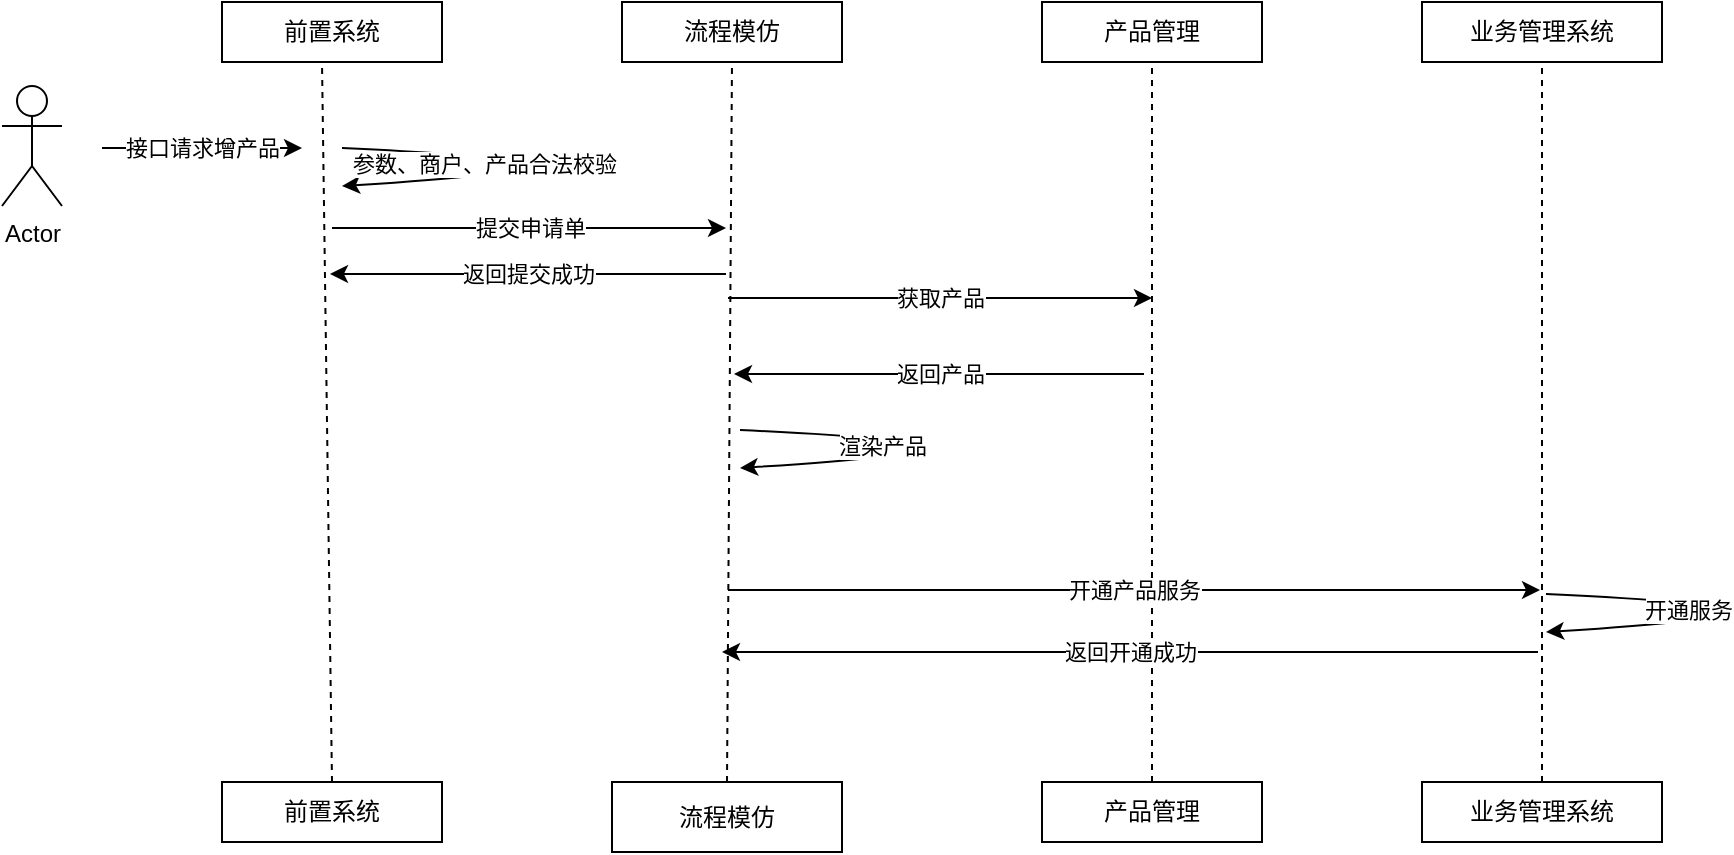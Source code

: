 <mxfile version="13.7.5" type="github" pages="2">
  <diagram id="dcZRmskp8YOQ7ZgXU7Ep" name="时序图">
    <mxGraphModel dx="1634" dy="516" grid="0" gridSize="10" guides="1" tooltips="1" connect="1" arrows="1" fold="1" page="1" pageScale="1" pageWidth="827" pageHeight="1169" math="0" shadow="0">
      <root>
        <mxCell id="0" />
        <mxCell id="1" parent="0" />
        <mxCell id="wiAkDp6cGyL-RK2swN6n-4" value="流程模仿" style="rounded=0;whiteSpace=wrap;html=1;" parent="1" vertex="1">
          <mxGeometry x="260" y="220" width="110" height="30" as="geometry" />
        </mxCell>
        <mxCell id="wiAkDp6cGyL-RK2swN6n-5" value="流程模仿" style="whiteSpace=wrap;html=1;rounded=0;" parent="1" vertex="1">
          <mxGeometry x="255" y="610" width="115" height="35" as="geometry" />
        </mxCell>
        <mxCell id="wiAkDp6cGyL-RK2swN6n-8" value="前置系统" style="rounded=0;whiteSpace=wrap;html=1;" parent="1" vertex="1">
          <mxGeometry x="60" y="220" width="110" height="30" as="geometry" />
        </mxCell>
        <mxCell id="wiAkDp6cGyL-RK2swN6n-9" value="前置系统" style="rounded=0;whiteSpace=wrap;html=1;" parent="1" vertex="1">
          <mxGeometry x="60" y="610" width="110" height="30" as="geometry" />
        </mxCell>
        <mxCell id="wiAkDp6cGyL-RK2swN6n-10" value="" style="endArrow=none;dashed=1;html=1;exitX=0.5;exitY=0;exitDx=0;exitDy=0;" parent="1" source="wiAkDp6cGyL-RK2swN6n-9" edge="1">
          <mxGeometry width="50" height="50" relative="1" as="geometry">
            <mxPoint x="60" y="300" as="sourcePoint" />
            <mxPoint x="110" y="250" as="targetPoint" />
          </mxGeometry>
        </mxCell>
        <mxCell id="wiAkDp6cGyL-RK2swN6n-11" value="" style="endArrow=none;dashed=1;html=1;entryX=0.5;entryY=1;entryDx=0;entryDy=0;exitX=0.5;exitY=0;exitDx=0;exitDy=0;" parent="1" source="wiAkDp6cGyL-RK2swN6n-5" target="wiAkDp6cGyL-RK2swN6n-4" edge="1">
          <mxGeometry width="50" height="50" relative="1" as="geometry">
            <mxPoint x="280" y="430" as="sourcePoint" />
            <mxPoint x="330" y="380" as="targetPoint" />
          </mxGeometry>
        </mxCell>
        <mxCell id="wiAkDp6cGyL-RK2swN6n-12" value="业务管理系统" style="rounded=0;whiteSpace=wrap;html=1;" parent="1" vertex="1">
          <mxGeometry x="660" y="220" width="120" height="30" as="geometry" />
        </mxCell>
        <mxCell id="wiAkDp6cGyL-RK2swN6n-13" value="业务管理系统" style="rounded=0;whiteSpace=wrap;html=1;" parent="1" vertex="1">
          <mxGeometry x="660" y="610" width="120" height="30" as="geometry" />
        </mxCell>
        <mxCell id="wiAkDp6cGyL-RK2swN6n-14" value="" style="endArrow=none;dashed=1;html=1;entryX=0.5;entryY=1;entryDx=0;entryDy=0;exitX=0.5;exitY=0;exitDx=0;exitDy=0;" parent="1" source="wiAkDp6cGyL-RK2swN6n-13" target="wiAkDp6cGyL-RK2swN6n-12" edge="1">
          <mxGeometry width="50" height="50" relative="1" as="geometry">
            <mxPoint x="510" y="430" as="sourcePoint" />
            <mxPoint x="560" y="380" as="targetPoint" />
          </mxGeometry>
        </mxCell>
        <mxCell id="wiAkDp6cGyL-RK2swN6n-15" value="产品管理" style="rounded=0;whiteSpace=wrap;html=1;" parent="1" vertex="1">
          <mxGeometry x="470" y="220" width="110" height="30" as="geometry" />
        </mxCell>
        <mxCell id="wiAkDp6cGyL-RK2swN6n-16" value="产品管理" style="rounded=0;whiteSpace=wrap;html=1;" parent="1" vertex="1">
          <mxGeometry x="470" y="610" width="110" height="30" as="geometry" />
        </mxCell>
        <mxCell id="wiAkDp6cGyL-RK2swN6n-17" value="" style="endArrow=none;dashed=1;html=1;entryX=0.5;entryY=1;entryDx=0;entryDy=0;" parent="1" source="wiAkDp6cGyL-RK2swN6n-16" target="wiAkDp6cGyL-RK2swN6n-15" edge="1">
          <mxGeometry width="50" height="50" relative="1" as="geometry">
            <mxPoint x="490" y="410" as="sourcePoint" />
            <mxPoint x="540" y="360" as="targetPoint" />
          </mxGeometry>
        </mxCell>
        <mxCell id="wiAkDp6cGyL-RK2swN6n-18" value="Actor" style="shape=umlActor;verticalLabelPosition=bottom;verticalAlign=top;html=1;outlineConnect=0;" parent="1" vertex="1">
          <mxGeometry x="-50" y="262" width="30" height="60" as="geometry" />
        </mxCell>
        <mxCell id="wiAkDp6cGyL-RK2swN6n-20" value="" style="endArrow=classic;html=1;" parent="1" edge="1">
          <mxGeometry relative="1" as="geometry">
            <mxPoint y="293" as="sourcePoint" />
            <mxPoint x="100" y="293" as="targetPoint" />
          </mxGeometry>
        </mxCell>
        <mxCell id="wiAkDp6cGyL-RK2swN6n-21" value="接口请求增产品" style="edgeLabel;resizable=0;html=1;align=center;verticalAlign=middle;" parent="wiAkDp6cGyL-RK2swN6n-20" connectable="0" vertex="1">
          <mxGeometry relative="1" as="geometry" />
        </mxCell>
        <mxCell id="wiAkDp6cGyL-RK2swN6n-22" value="" style="curved=1;endArrow=classic;html=1;" parent="1" edge="1">
          <mxGeometry width="50" height="50" relative="1" as="geometry">
            <mxPoint x="120" y="293" as="sourcePoint" />
            <mxPoint x="120" y="312" as="targetPoint" />
            <Array as="points">
              <mxPoint x="295" y="301" />
            </Array>
          </mxGeometry>
        </mxCell>
        <mxCell id="wiAkDp6cGyL-RK2swN6n-23" value="参数、商户、产品合法校验" style="edgeLabel;html=1;align=center;verticalAlign=middle;resizable=0;points=[];" parent="wiAkDp6cGyL-RK2swN6n-22" vertex="1" connectable="0">
          <mxGeometry x="-0.596" y="-5" relative="1" as="geometry">
            <mxPoint as="offset" />
          </mxGeometry>
        </mxCell>
        <mxCell id="wiAkDp6cGyL-RK2swN6n-26" value="" style="endArrow=classic;html=1;" parent="1" edge="1">
          <mxGeometry relative="1" as="geometry">
            <mxPoint x="115" y="333" as="sourcePoint" />
            <mxPoint x="312" y="333" as="targetPoint" />
          </mxGeometry>
        </mxCell>
        <mxCell id="wiAkDp6cGyL-RK2swN6n-27" value="提交申请单" style="edgeLabel;resizable=0;html=1;align=center;verticalAlign=middle;" parent="wiAkDp6cGyL-RK2swN6n-26" connectable="0" vertex="1">
          <mxGeometry relative="1" as="geometry" />
        </mxCell>
        <mxCell id="wiAkDp6cGyL-RK2swN6n-28" value="" style="endArrow=classic;html=1;" parent="1" edge="1">
          <mxGeometry relative="1" as="geometry">
            <mxPoint x="313" y="368" as="sourcePoint" />
            <mxPoint x="525" y="368" as="targetPoint" />
          </mxGeometry>
        </mxCell>
        <mxCell id="wiAkDp6cGyL-RK2swN6n-29" value="获取产品" style="edgeLabel;resizable=0;html=1;align=center;verticalAlign=middle;" parent="wiAkDp6cGyL-RK2swN6n-28" connectable="0" vertex="1">
          <mxGeometry relative="1" as="geometry" />
        </mxCell>
        <mxCell id="wiAkDp6cGyL-RK2swN6n-30" value="" style="endArrow=classic;html=1;" parent="1" edge="1">
          <mxGeometry relative="1" as="geometry">
            <mxPoint x="521" y="406" as="sourcePoint" />
            <mxPoint x="316" y="406" as="targetPoint" />
          </mxGeometry>
        </mxCell>
        <mxCell id="wiAkDp6cGyL-RK2swN6n-31" value="返回产品" style="edgeLabel;resizable=0;html=1;align=center;verticalAlign=middle;" parent="wiAkDp6cGyL-RK2swN6n-30" connectable="0" vertex="1">
          <mxGeometry relative="1" as="geometry" />
        </mxCell>
        <mxCell id="wiAkDp6cGyL-RK2swN6n-33" value="" style="curved=1;endArrow=classic;html=1;" parent="1" edge="1">
          <mxGeometry width="50" height="50" relative="1" as="geometry">
            <mxPoint x="319" y="434" as="sourcePoint" />
            <mxPoint x="319" y="453" as="targetPoint" />
            <Array as="points">
              <mxPoint x="494" y="442" />
            </Array>
          </mxGeometry>
        </mxCell>
        <mxCell id="wiAkDp6cGyL-RK2swN6n-34" value="渲染产品" style="edgeLabel;html=1;align=center;verticalAlign=middle;resizable=0;points=[];" parent="wiAkDp6cGyL-RK2swN6n-33" vertex="1" connectable="0">
          <mxGeometry x="-0.596" y="-5" relative="1" as="geometry">
            <mxPoint as="offset" />
          </mxGeometry>
        </mxCell>
        <mxCell id="wiAkDp6cGyL-RK2swN6n-35" value="" style="endArrow=classic;html=1;" parent="1" edge="1">
          <mxGeometry relative="1" as="geometry">
            <mxPoint x="313" y="514" as="sourcePoint" />
            <mxPoint x="719" y="514" as="targetPoint" />
          </mxGeometry>
        </mxCell>
        <mxCell id="wiAkDp6cGyL-RK2swN6n-36" value="开通产品服务" style="edgeLabel;resizable=0;html=1;align=center;verticalAlign=middle;" parent="wiAkDp6cGyL-RK2swN6n-35" connectable="0" vertex="1">
          <mxGeometry relative="1" as="geometry" />
        </mxCell>
        <mxCell id="wiAkDp6cGyL-RK2swN6n-39" value="" style="curved=1;endArrow=classic;html=1;" parent="1" edge="1">
          <mxGeometry width="50" height="50" relative="1" as="geometry">
            <mxPoint x="722" y="516" as="sourcePoint" />
            <mxPoint x="722" y="535" as="targetPoint" />
            <Array as="points">
              <mxPoint x="897" y="524" />
            </Array>
          </mxGeometry>
        </mxCell>
        <mxCell id="wiAkDp6cGyL-RK2swN6n-40" value="开通服务" style="edgeLabel;html=1;align=center;verticalAlign=middle;resizable=0;points=[];" parent="wiAkDp6cGyL-RK2swN6n-39" vertex="1" connectable="0">
          <mxGeometry x="-0.596" y="-5" relative="1" as="geometry">
            <mxPoint as="offset" />
          </mxGeometry>
        </mxCell>
        <mxCell id="wiAkDp6cGyL-RK2swN6n-41" value="" style="endArrow=classic;html=1;" parent="1" edge="1">
          <mxGeometry relative="1" as="geometry">
            <mxPoint x="718" y="545" as="sourcePoint" />
            <mxPoint x="310" y="545" as="targetPoint" />
          </mxGeometry>
        </mxCell>
        <mxCell id="wiAkDp6cGyL-RK2swN6n-42" value="返回开通成功" style="edgeLabel;resizable=0;html=1;align=center;verticalAlign=middle;" parent="wiAkDp6cGyL-RK2swN6n-41" connectable="0" vertex="1">
          <mxGeometry relative="1" as="geometry" />
        </mxCell>
        <mxCell id="wiAkDp6cGyL-RK2swN6n-44" value="" style="endArrow=classic;html=1;" parent="1" edge="1">
          <mxGeometry relative="1" as="geometry">
            <mxPoint x="312" y="356" as="sourcePoint" />
            <mxPoint x="114" y="356" as="targetPoint" />
          </mxGeometry>
        </mxCell>
        <mxCell id="wiAkDp6cGyL-RK2swN6n-45" value="返回提交成功" style="edgeLabel;resizable=0;html=1;align=center;verticalAlign=middle;" parent="wiAkDp6cGyL-RK2swN6n-44" connectable="0" vertex="1">
          <mxGeometry relative="1" as="geometry" />
        </mxCell>
      </root>
    </mxGraphModel>
  </diagram>
  <diagram id="Jtzy0D6wsfil-4vrEozO" name="表设计">
    <mxGraphModel dx="807" dy="516" grid="1" gridSize="10" guides="1" tooltips="1" connect="1" arrows="1" fold="1" page="1" pageScale="1" pageWidth="827" pageHeight="1169" math="0" shadow="0">
      <root>
        <mxCell id="JHiMd2rfB6sixAHcXvbN-0" />
        <mxCell id="JHiMd2rfB6sixAHcXvbN-1" parent="JHiMd2rfB6sixAHcXvbN-0" />
        <mxCell id="NxZWU2OpMrFfuf_eTZ7z-207" value="" style="shape=table;html=1;whiteSpace=wrap;startSize=0;container=1;collapsible=0;childLayout=tableLayout;" vertex="1" parent="JHiMd2rfB6sixAHcXvbN-1">
          <mxGeometry x="220" y="130" width="466" height="560" as="geometry" />
        </mxCell>
        <mxCell id="NxZWU2OpMrFfuf_eTZ7z-208" value="" style="shape=partialRectangle;html=1;whiteSpace=wrap;collapsible=0;dropTarget=0;pointerEvents=0;fillColor=none;top=0;left=0;bottom=0;right=0;points=[[0,0.5],[1,0.5]];portConstraint=eastwest;" vertex="1" parent="NxZWU2OpMrFfuf_eTZ7z-207">
          <mxGeometry width="466" height="40" as="geometry" />
        </mxCell>
        <mxCell id="NxZWU2OpMrFfuf_eTZ7z-209" value="字段" style="shape=partialRectangle;html=1;whiteSpace=wrap;connectable=0;overflow=hidden;fillColor=none;top=0;left=0;bottom=0;right=0;" vertex="1" parent="NxZWU2OpMrFfuf_eTZ7z-208">
          <mxGeometry width="120" height="40" as="geometry" />
        </mxCell>
        <mxCell id="NxZWU2OpMrFfuf_eTZ7z-210" value="类型" style="shape=partialRectangle;html=1;whiteSpace=wrap;connectable=0;overflow=hidden;fillColor=none;top=0;left=0;bottom=0;right=0;" vertex="1" parent="NxZWU2OpMrFfuf_eTZ7z-208">
          <mxGeometry x="120" width="86" height="40" as="geometry" />
        </mxCell>
        <mxCell id="NxZWU2OpMrFfuf_eTZ7z-211" value="注释" style="shape=partialRectangle;html=1;whiteSpace=wrap;connectable=0;overflow=hidden;fillColor=none;top=0;left=0;bottom=0;right=0;" vertex="1" parent="NxZWU2OpMrFfuf_eTZ7z-208">
          <mxGeometry x="206" width="130" height="40" as="geometry" />
        </mxCell>
        <mxCell id="NxZWU2OpMrFfuf_eTZ7z-244" value="说明" style="shape=partialRectangle;html=1;whiteSpace=wrap;connectable=0;overflow=hidden;fillColor=none;top=0;left=0;bottom=0;right=0;" vertex="1" parent="NxZWU2OpMrFfuf_eTZ7z-208">
          <mxGeometry x="336" width="130" height="40" as="geometry" />
        </mxCell>
        <mxCell id="NxZWU2OpMrFfuf_eTZ7z-212" value="" style="shape=partialRectangle;html=1;whiteSpace=wrap;collapsible=0;dropTarget=0;pointerEvents=0;fillColor=none;top=0;left=0;bottom=0;right=0;points=[[0,0.5],[1,0.5]];portConstraint=eastwest;" vertex="1" parent="NxZWU2OpMrFfuf_eTZ7z-207">
          <mxGeometry y="40" width="466" height="40" as="geometry" />
        </mxCell>
        <mxCell id="NxZWU2OpMrFfuf_eTZ7z-213" value="bigint" style="shape=partialRectangle;html=1;whiteSpace=wrap;connectable=0;overflow=hidden;fillColor=none;top=0;left=0;bottom=0;right=0;" vertex="1" parent="NxZWU2OpMrFfuf_eTZ7z-212">
          <mxGeometry width="120" height="40" as="geometry" />
        </mxCell>
        <mxCell id="NxZWU2OpMrFfuf_eTZ7z-214" value="bigint" style="shape=partialRectangle;html=1;whiteSpace=wrap;connectable=0;overflow=hidden;fillColor=none;top=0;left=0;bottom=0;right=0;" vertex="1" parent="NxZWU2OpMrFfuf_eTZ7z-212">
          <mxGeometry x="120" width="86" height="40" as="geometry" />
        </mxCell>
        <mxCell id="NxZWU2OpMrFfuf_eTZ7z-215" value="主键" style="shape=partialRectangle;html=1;whiteSpace=wrap;connectable=0;overflow=hidden;fillColor=none;top=0;left=0;bottom=0;right=0;" vertex="1" parent="NxZWU2OpMrFfuf_eTZ7z-212">
          <mxGeometry x="206" width="130" height="40" as="geometry" />
        </mxCell>
        <mxCell id="NxZWU2OpMrFfuf_eTZ7z-245" value="主键" style="shape=partialRectangle;html=1;whiteSpace=wrap;connectable=0;overflow=hidden;fillColor=none;top=0;left=0;bottom=0;right=0;" vertex="1" parent="NxZWU2OpMrFfuf_eTZ7z-212">
          <mxGeometry x="336" width="130" height="40" as="geometry" />
        </mxCell>
        <mxCell id="NxZWU2OpMrFfuf_eTZ7z-265" style="shape=partialRectangle;html=1;whiteSpace=wrap;collapsible=0;dropTarget=0;pointerEvents=0;fillColor=none;top=0;left=0;bottom=0;right=0;points=[[0,0.5],[1,0.5]];portConstraint=eastwest;" vertex="1" parent="NxZWU2OpMrFfuf_eTZ7z-207">
          <mxGeometry y="80" width="466" height="40" as="geometry" />
        </mxCell>
        <mxCell id="NxZWU2OpMrFfuf_eTZ7z-266" value="version" style="shape=partialRectangle;html=1;whiteSpace=wrap;connectable=0;overflow=hidden;fillColor=none;top=0;left=0;bottom=0;right=0;" vertex="1" parent="NxZWU2OpMrFfuf_eTZ7z-265">
          <mxGeometry width="120" height="40" as="geometry" />
        </mxCell>
        <mxCell id="NxZWU2OpMrFfuf_eTZ7z-267" value="bigint" style="shape=partialRectangle;html=1;whiteSpace=wrap;connectable=0;overflow=hidden;fillColor=none;top=0;left=0;bottom=0;right=0;" vertex="1" parent="NxZWU2OpMrFfuf_eTZ7z-265">
          <mxGeometry x="120" width="86" height="40" as="geometry" />
        </mxCell>
        <mxCell id="NxZWU2OpMrFfuf_eTZ7z-268" value="版本号" style="shape=partialRectangle;html=1;whiteSpace=wrap;connectable=0;overflow=hidden;fillColor=none;top=0;left=0;bottom=0;right=0;" vertex="1" parent="NxZWU2OpMrFfuf_eTZ7z-265">
          <mxGeometry x="206" width="130" height="40" as="geometry" />
        </mxCell>
        <mxCell id="NxZWU2OpMrFfuf_eTZ7z-269" style="shape=partialRectangle;html=1;whiteSpace=wrap;connectable=0;overflow=hidden;fillColor=none;top=0;left=0;bottom=0;right=0;" vertex="1" parent="NxZWU2OpMrFfuf_eTZ7z-265">
          <mxGeometry x="336" width="130" height="40" as="geometry" />
        </mxCell>
        <mxCell id="NxZWU2OpMrFfuf_eTZ7z-270" style="shape=partialRectangle;html=1;whiteSpace=wrap;collapsible=0;dropTarget=0;pointerEvents=0;fillColor=none;top=0;left=0;bottom=0;right=0;points=[[0,0.5],[1,0.5]];portConstraint=eastwest;" vertex="1" parent="NxZWU2OpMrFfuf_eTZ7z-207">
          <mxGeometry y="120" width="466" height="40" as="geometry" />
        </mxCell>
        <mxCell id="NxZWU2OpMrFfuf_eTZ7z-271" value="create_time" style="shape=partialRectangle;html=1;whiteSpace=wrap;connectable=0;overflow=hidden;fillColor=none;top=0;left=0;bottom=0;right=0;" vertex="1" parent="NxZWU2OpMrFfuf_eTZ7z-270">
          <mxGeometry width="120" height="40" as="geometry" />
        </mxCell>
        <mxCell id="NxZWU2OpMrFfuf_eTZ7z-272" value="&lt;span&gt;datetime&lt;/span&gt;" style="shape=partialRectangle;html=1;whiteSpace=wrap;connectable=0;overflow=hidden;fillColor=none;top=0;left=0;bottom=0;right=0;" vertex="1" parent="NxZWU2OpMrFfuf_eTZ7z-270">
          <mxGeometry x="120" width="86" height="40" as="geometry" />
        </mxCell>
        <mxCell id="NxZWU2OpMrFfuf_eTZ7z-273" value="创建时间" style="shape=partialRectangle;html=1;whiteSpace=wrap;connectable=0;overflow=hidden;fillColor=none;top=0;left=0;bottom=0;right=0;" vertex="1" parent="NxZWU2OpMrFfuf_eTZ7z-270">
          <mxGeometry x="206" width="130" height="40" as="geometry" />
        </mxCell>
        <mxCell id="NxZWU2OpMrFfuf_eTZ7z-274" style="shape=partialRectangle;html=1;whiteSpace=wrap;connectable=0;overflow=hidden;fillColor=none;top=0;left=0;bottom=0;right=0;" vertex="1" parent="NxZWU2OpMrFfuf_eTZ7z-270">
          <mxGeometry x="336" width="130" height="40" as="geometry" />
        </mxCell>
        <mxCell id="NxZWU2OpMrFfuf_eTZ7z-275" style="shape=partialRectangle;html=1;whiteSpace=wrap;collapsible=0;dropTarget=0;pointerEvents=0;fillColor=none;top=0;left=0;bottom=0;right=0;points=[[0,0.5],[1,0.5]];portConstraint=eastwest;" vertex="1" parent="NxZWU2OpMrFfuf_eTZ7z-207">
          <mxGeometry y="160" width="466" height="40" as="geometry" />
        </mxCell>
        <mxCell id="NxZWU2OpMrFfuf_eTZ7z-276" value="last_modify_time" style="shape=partialRectangle;html=1;whiteSpace=wrap;connectable=0;overflow=hidden;fillColor=none;top=0;left=0;bottom=0;right=0;" vertex="1" parent="NxZWU2OpMrFfuf_eTZ7z-275">
          <mxGeometry width="120" height="40" as="geometry" />
        </mxCell>
        <mxCell id="NxZWU2OpMrFfuf_eTZ7z-277" value="&lt;span&gt;datetime&lt;/span&gt;" style="shape=partialRectangle;html=1;whiteSpace=wrap;connectable=0;overflow=hidden;fillColor=none;top=0;left=0;bottom=0;right=0;" vertex="1" parent="NxZWU2OpMrFfuf_eTZ7z-275">
          <mxGeometry x="120" width="86" height="40" as="geometry" />
        </mxCell>
        <mxCell id="NxZWU2OpMrFfuf_eTZ7z-278" value="最后更新时间" style="shape=partialRectangle;html=1;whiteSpace=wrap;connectable=0;overflow=hidden;fillColor=none;top=0;left=0;bottom=0;right=0;" vertex="1" parent="NxZWU2OpMrFfuf_eTZ7z-275">
          <mxGeometry x="206" width="130" height="40" as="geometry" />
        </mxCell>
        <mxCell id="NxZWU2OpMrFfuf_eTZ7z-279" style="shape=partialRectangle;html=1;whiteSpace=wrap;connectable=0;overflow=hidden;fillColor=none;top=0;left=0;bottom=0;right=0;" vertex="1" parent="NxZWU2OpMrFfuf_eTZ7z-275">
          <mxGeometry x="336" width="130" height="40" as="geometry" />
        </mxCell>
        <mxCell id="NxZWU2OpMrFfuf_eTZ7z-253" style="shape=partialRectangle;html=1;whiteSpace=wrap;collapsible=0;dropTarget=0;pointerEvents=0;fillColor=none;top=0;left=0;bottom=0;right=0;points=[[0,0.5],[1,0.5]];portConstraint=eastwest;" vertex="1" parent="NxZWU2OpMrFfuf_eTZ7z-207">
          <mxGeometry y="200" width="466" height="40" as="geometry" />
        </mxCell>
        <mxCell id="NxZWU2OpMrFfuf_eTZ7z-254" value="application_no" style="shape=partialRectangle;html=1;whiteSpace=wrap;connectable=0;overflow=hidden;fillColor=none;top=0;left=0;bottom=0;right=0;" vertex="1" parent="NxZWU2OpMrFfuf_eTZ7z-253">
          <mxGeometry width="120" height="40" as="geometry" />
        </mxCell>
        <mxCell id="NxZWU2OpMrFfuf_eTZ7z-255" value="&lt;span&gt;varchar&lt;/span&gt;" style="shape=partialRectangle;html=1;whiteSpace=wrap;connectable=0;overflow=hidden;fillColor=none;top=0;left=0;bottom=0;right=0;" vertex="1" parent="NxZWU2OpMrFfuf_eTZ7z-253">
          <mxGeometry x="120" width="86" height="40" as="geometry" />
        </mxCell>
        <mxCell id="NxZWU2OpMrFfuf_eTZ7z-256" value="工单号" style="shape=partialRectangle;html=1;whiteSpace=wrap;connectable=0;overflow=hidden;fillColor=none;top=0;left=0;bottom=0;right=0;" vertex="1" parent="NxZWU2OpMrFfuf_eTZ7z-253">
          <mxGeometry x="206" width="130" height="40" as="geometry" />
        </mxCell>
        <mxCell id="NxZWU2OpMrFfuf_eTZ7z-257" style="shape=partialRectangle;html=1;whiteSpace=wrap;connectable=0;overflow=hidden;fillColor=none;top=0;left=0;bottom=0;right=0;" vertex="1" parent="NxZWU2OpMrFfuf_eTZ7z-253">
          <mxGeometry x="336" width="130" height="40" as="geometry" />
        </mxCell>
        <mxCell id="NxZWU2OpMrFfuf_eTZ7z-258" style="shape=partialRectangle;html=1;whiteSpace=wrap;collapsible=0;dropTarget=0;pointerEvents=0;fillColor=none;top=0;left=0;bottom=0;right=0;points=[[0,0.5],[1,0.5]];portConstraint=eastwest;" vertex="1" parent="NxZWU2OpMrFfuf_eTZ7z-207">
          <mxGeometry y="240" width="466" height="40" as="geometry" />
        </mxCell>
        <mxCell id="NxZWU2OpMrFfuf_eTZ7z-259" value="application_name" style="shape=partialRectangle;html=1;whiteSpace=wrap;connectable=0;overflow=hidden;fillColor=none;top=0;left=0;bottom=0;right=0;" vertex="1" parent="NxZWU2OpMrFfuf_eTZ7z-258">
          <mxGeometry width="120" height="40" as="geometry" />
        </mxCell>
        <mxCell id="NxZWU2OpMrFfuf_eTZ7z-260" value="&lt;span&gt;varchar&lt;/span&gt;" style="shape=partialRectangle;html=1;whiteSpace=wrap;connectable=0;overflow=hidden;fillColor=none;top=0;left=0;bottom=0;right=0;" vertex="1" parent="NxZWU2OpMrFfuf_eTZ7z-258">
          <mxGeometry x="120" width="86" height="40" as="geometry" />
        </mxCell>
        <mxCell id="NxZWU2OpMrFfuf_eTZ7z-261" value="工单名称" style="shape=partialRectangle;html=1;whiteSpace=wrap;connectable=0;overflow=hidden;fillColor=none;top=0;left=0;bottom=0;right=0;" vertex="1" parent="NxZWU2OpMrFfuf_eTZ7z-258">
          <mxGeometry x="206" width="130" height="40" as="geometry" />
        </mxCell>
        <mxCell id="NxZWU2OpMrFfuf_eTZ7z-262" style="shape=partialRectangle;html=1;whiteSpace=wrap;connectable=0;overflow=hidden;fillColor=none;top=0;left=0;bottom=0;right=0;" vertex="1" parent="NxZWU2OpMrFfuf_eTZ7z-258">
          <mxGeometry x="336" width="130" height="40" as="geometry" />
        </mxCell>
        <mxCell id="NxZWU2OpMrFfuf_eTZ7z-216" value="" style="shape=partialRectangle;html=1;whiteSpace=wrap;collapsible=0;dropTarget=0;pointerEvents=0;fillColor=none;top=0;left=0;bottom=0;right=0;points=[[0,0.5],[1,0.5]];portConstraint=eastwest;" vertex="1" parent="NxZWU2OpMrFfuf_eTZ7z-207">
          <mxGeometry y="280" width="466" height="40" as="geometry" />
        </mxCell>
        <mxCell id="NxZWU2OpMrFfuf_eTZ7z-217" value="&lt;span&gt;request_no&lt;/span&gt;" style="shape=partialRectangle;html=1;whiteSpace=wrap;connectable=0;overflow=hidden;fillColor=none;top=0;left=0;bottom=0;right=0;" vertex="1" parent="NxZWU2OpMrFfuf_eTZ7z-216">
          <mxGeometry width="120" height="40" as="geometry" />
        </mxCell>
        <mxCell id="NxZWU2OpMrFfuf_eTZ7z-218" value="varchar" style="shape=partialRectangle;html=1;whiteSpace=wrap;connectable=0;overflow=hidden;fillColor=none;top=0;left=0;bottom=0;right=0;" vertex="1" parent="NxZWU2OpMrFfuf_eTZ7z-216">
          <mxGeometry x="120" width="86" height="40" as="geometry" />
        </mxCell>
        <mxCell id="NxZWU2OpMrFfuf_eTZ7z-219" value="&lt;span style=&quot;color: rgb(30 , 30 , 30) ; font-family: , &amp;#34;pingfang sc&amp;#34; , sans-serif ; font-size: 13px ; text-align: justify&quot;&gt;请求号&lt;/span&gt;" style="shape=partialRectangle;html=1;whiteSpace=wrap;connectable=0;overflow=hidden;fillColor=none;top=0;left=0;bottom=0;right=0;" vertex="1" parent="NxZWU2OpMrFfuf_eTZ7z-216">
          <mxGeometry x="206" width="130" height="40" as="geometry" />
        </mxCell>
        <mxCell id="NxZWU2OpMrFfuf_eTZ7z-246" value="普通索引" style="shape=partialRectangle;html=1;whiteSpace=wrap;connectable=0;overflow=hidden;fillColor=none;top=0;left=0;bottom=0;right=0;" vertex="1" parent="NxZWU2OpMrFfuf_eTZ7z-216">
          <mxGeometry x="336" width="130" height="40" as="geometry" />
        </mxCell>
        <mxCell id="NxZWU2OpMrFfuf_eTZ7z-220" value="" style="shape=partialRectangle;html=1;whiteSpace=wrap;collapsible=0;dropTarget=0;pointerEvents=0;fillColor=none;top=0;left=0;bottom=0;right=0;points=[[0,0.5],[1,0.5]];portConstraint=eastwest;" vertex="1" parent="NxZWU2OpMrFfuf_eTZ7z-207">
          <mxGeometry y="320" width="466" height="40" as="geometry" />
        </mxCell>
        <mxCell id="NxZWU2OpMrFfuf_eTZ7z-221" value="&lt;span&gt;merchant_no&lt;/span&gt;" style="shape=partialRectangle;html=1;whiteSpace=wrap;connectable=0;overflow=hidden;fillColor=none;top=0;left=0;bottom=0;right=0;" vertex="1" parent="NxZWU2OpMrFfuf_eTZ7z-220">
          <mxGeometry width="120" height="40" as="geometry" />
        </mxCell>
        <mxCell id="NxZWU2OpMrFfuf_eTZ7z-222" value="varchar" style="shape=partialRectangle;html=1;whiteSpace=wrap;connectable=0;overflow=hidden;fillColor=none;top=0;left=0;bottom=0;right=0;" vertex="1" parent="NxZWU2OpMrFfuf_eTZ7z-220">
          <mxGeometry x="120" width="86" height="40" as="geometry" />
        </mxCell>
        <mxCell id="NxZWU2OpMrFfuf_eTZ7z-223" value="&lt;span style=&quot;color: rgb(30 , 30 , 30) ; font-family: , &amp;#34;pingfang sc&amp;#34; , sans-serif ; font-size: 13px ; text-align: justify&quot;&gt;商户编号&lt;/span&gt;" style="shape=partialRectangle;html=1;whiteSpace=wrap;connectable=0;overflow=hidden;fillColor=none;top=0;left=0;bottom=0;right=0;" vertex="1" parent="NxZWU2OpMrFfuf_eTZ7z-220">
          <mxGeometry x="206" width="130" height="40" as="geometry" />
        </mxCell>
        <mxCell id="NxZWU2OpMrFfuf_eTZ7z-247" value="普通索引" style="shape=partialRectangle;html=1;whiteSpace=wrap;connectable=0;overflow=hidden;fillColor=none;top=0;left=0;bottom=0;right=0;" vertex="1" parent="NxZWU2OpMrFfuf_eTZ7z-220">
          <mxGeometry x="336" width="130" height="40" as="geometry" />
        </mxCell>
        <mxCell id="NxZWU2OpMrFfuf_eTZ7z-224" value="" style="shape=partialRectangle;html=1;whiteSpace=wrap;collapsible=0;dropTarget=0;pointerEvents=0;fillColor=none;top=0;left=0;bottom=0;right=0;points=[[0,0.5],[1,0.5]];portConstraint=eastwest;" vertex="1" parent="NxZWU2OpMrFfuf_eTZ7z-207">
          <mxGeometry y="360" width="466" height="40" as="geometry" />
        </mxCell>
        <mxCell id="NxZWU2OpMrFfuf_eTZ7z-225" value="&lt;span&gt;product_code&lt;/span&gt;" style="shape=partialRectangle;html=1;whiteSpace=wrap;connectable=0;overflow=hidden;fillColor=none;top=0;left=0;bottom=0;right=0;" vertex="1" parent="NxZWU2OpMrFfuf_eTZ7z-224">
          <mxGeometry width="120" height="40" as="geometry" />
        </mxCell>
        <mxCell id="NxZWU2OpMrFfuf_eTZ7z-226" value="varchar" style="shape=partialRectangle;html=1;whiteSpace=wrap;connectable=0;overflow=hidden;fillColor=none;top=0;left=0;bottom=0;right=0;" vertex="1" parent="NxZWU2OpMrFfuf_eTZ7z-224">
          <mxGeometry x="120" width="86" height="40" as="geometry" />
        </mxCell>
        <mxCell id="NxZWU2OpMrFfuf_eTZ7z-227" value="&lt;span style=&quot;color: rgb(30 , 30 , 30) ; font-family: , &amp;#34;pingfang sc&amp;#34; , sans-serif ; font-size: 13px ; text-align: justify&quot;&gt;产品唯一码&lt;/span&gt;" style="shape=partialRectangle;html=1;whiteSpace=wrap;connectable=0;overflow=hidden;fillColor=none;top=0;left=0;bottom=0;right=0;" vertex="1" parent="NxZWU2OpMrFfuf_eTZ7z-224">
          <mxGeometry x="206" width="130" height="40" as="geometry" />
        </mxCell>
        <mxCell id="NxZWU2OpMrFfuf_eTZ7z-248" style="shape=partialRectangle;html=1;whiteSpace=wrap;connectable=0;overflow=hidden;fillColor=none;top=0;left=0;bottom=0;right=0;" vertex="1" parent="NxZWU2OpMrFfuf_eTZ7z-224">
          <mxGeometry x="336" width="130" height="40" as="geometry" />
        </mxCell>
        <mxCell id="NxZWU2OpMrFfuf_eTZ7z-228" value="" style="shape=partialRectangle;html=1;whiteSpace=wrap;collapsible=0;dropTarget=0;pointerEvents=0;fillColor=none;top=0;left=0;bottom=0;right=0;points=[[0,0.5],[1,0.5]];portConstraint=eastwest;" vertex="1" parent="NxZWU2OpMrFfuf_eTZ7z-207">
          <mxGeometry y="400" width="466" height="40" as="geometry" />
        </mxCell>
        <mxCell id="NxZWU2OpMrFfuf_eTZ7z-229" value="&lt;span&gt;accounting_strategy&lt;/span&gt;" style="shape=partialRectangle;html=1;whiteSpace=wrap;connectable=0;overflow=hidden;fillColor=none;top=0;left=0;bottom=0;right=0;" vertex="1" parent="NxZWU2OpMrFfuf_eTZ7z-228">
          <mxGeometry width="120" height="40" as="geometry" />
        </mxCell>
        <mxCell id="NxZWU2OpMrFfuf_eTZ7z-230" value="varchar" style="shape=partialRectangle;html=1;whiteSpace=wrap;connectable=0;overflow=hidden;fillColor=none;top=0;left=0;bottom=0;right=0;" vertex="1" parent="NxZWU2OpMrFfuf_eTZ7z-228">
          <mxGeometry x="120" width="86" height="40" as="geometry" />
        </mxCell>
        <mxCell id="NxZWU2OpMrFfuf_eTZ7z-231" value="计费策略" style="shape=partialRectangle;html=1;whiteSpace=wrap;connectable=0;overflow=hidden;fillColor=none;top=0;left=0;bottom=0;right=0;" vertex="1" parent="NxZWU2OpMrFfuf_eTZ7z-228">
          <mxGeometry x="206" width="130" height="40" as="geometry" />
        </mxCell>
        <mxCell id="NxZWU2OpMrFfuf_eTZ7z-249" style="shape=partialRectangle;html=1;whiteSpace=wrap;connectable=0;overflow=hidden;fillColor=none;top=0;left=0;bottom=0;right=0;" vertex="1" parent="NxZWU2OpMrFfuf_eTZ7z-228">
          <mxGeometry x="336" width="130" height="40" as="geometry" />
        </mxCell>
        <mxCell id="NxZWU2OpMrFfuf_eTZ7z-232" value="" style="shape=partialRectangle;html=1;whiteSpace=wrap;collapsible=0;dropTarget=0;pointerEvents=0;fillColor=none;top=0;left=0;bottom=0;right=0;points=[[0,0.5],[1,0.5]];portConstraint=eastwest;" vertex="1" parent="NxZWU2OpMrFfuf_eTZ7z-207">
          <mxGeometry y="440" width="466" height="40" as="geometry" />
        </mxCell>
        <mxCell id="NxZWU2OpMrFfuf_eTZ7z-233" value="&lt;span&gt;fixed&lt;/span&gt;" style="shape=partialRectangle;html=1;whiteSpace=wrap;connectable=0;overflow=hidden;fillColor=none;top=0;left=0;bottom=0;right=0;" vertex="1" parent="NxZWU2OpMrFfuf_eTZ7z-232">
          <mxGeometry width="120" height="40" as="geometry" />
        </mxCell>
        <mxCell id="NxZWU2OpMrFfuf_eTZ7z-234" value="varchar" style="shape=partialRectangle;html=1;whiteSpace=wrap;connectable=0;overflow=hidden;fillColor=none;top=0;left=0;bottom=0;right=0;" vertex="1" parent="NxZWU2OpMrFfuf_eTZ7z-232">
          <mxGeometry x="120" width="86" height="40" as="geometry" />
        </mxCell>
        <mxCell id="NxZWU2OpMrFfuf_eTZ7z-235" value="费率值" style="shape=partialRectangle;html=1;whiteSpace=wrap;connectable=0;overflow=hidden;fillColor=none;top=0;left=0;bottom=0;right=0;" vertex="1" parent="NxZWU2OpMrFfuf_eTZ7z-232">
          <mxGeometry x="206" width="130" height="40" as="geometry" />
        </mxCell>
        <mxCell id="NxZWU2OpMrFfuf_eTZ7z-250" style="shape=partialRectangle;html=1;whiteSpace=wrap;connectable=0;overflow=hidden;fillColor=none;top=0;left=0;bottom=0;right=0;" vertex="1" parent="NxZWU2OpMrFfuf_eTZ7z-232">
          <mxGeometry x="336" width="130" height="40" as="geometry" />
        </mxCell>
        <mxCell id="NxZWU2OpMrFfuf_eTZ7z-236" value="" style="shape=partialRectangle;html=1;whiteSpace=wrap;collapsible=0;dropTarget=0;pointerEvents=0;fillColor=none;top=0;left=0;bottom=0;right=0;points=[[0,0.5],[1,0.5]];portConstraint=eastwest;" vertex="1" parent="NxZWU2OpMrFfuf_eTZ7z-207">
          <mxGeometry y="480" width="466" height="40" as="geometry" />
        </mxCell>
        <mxCell id="NxZWU2OpMrFfuf_eTZ7z-237" value="&lt;span&gt;percent&lt;/span&gt;" style="shape=partialRectangle;html=1;whiteSpace=wrap;connectable=0;overflow=hidden;fillColor=none;top=0;left=0;bottom=0;right=0;" vertex="1" parent="NxZWU2OpMrFfuf_eTZ7z-236">
          <mxGeometry width="120" height="40" as="geometry" />
        </mxCell>
        <mxCell id="NxZWU2OpMrFfuf_eTZ7z-238" value="varchar" style="shape=partialRectangle;html=1;whiteSpace=wrap;connectable=0;overflow=hidden;fillColor=none;top=0;left=0;bottom=0;right=0;" vertex="1" parent="NxZWU2OpMrFfuf_eTZ7z-236">
          <mxGeometry x="120" width="86" height="40" as="geometry" />
        </mxCell>
        <mxCell id="NxZWU2OpMrFfuf_eTZ7z-239" value="百分比费率" style="shape=partialRectangle;html=1;whiteSpace=wrap;connectable=0;overflow=hidden;fillColor=none;top=0;left=0;bottom=0;right=0;" vertex="1" parent="NxZWU2OpMrFfuf_eTZ7z-236">
          <mxGeometry x="206" width="130" height="40" as="geometry" />
        </mxCell>
        <mxCell id="NxZWU2OpMrFfuf_eTZ7z-251" style="shape=partialRectangle;html=1;whiteSpace=wrap;connectable=0;overflow=hidden;fillColor=none;top=0;left=0;bottom=0;right=0;" vertex="1" parent="NxZWU2OpMrFfuf_eTZ7z-236">
          <mxGeometry x="336" width="130" height="40" as="geometry" />
        </mxCell>
        <mxCell id="NxZWU2OpMrFfuf_eTZ7z-240" style="shape=partialRectangle;html=1;whiteSpace=wrap;collapsible=0;dropTarget=0;pointerEvents=0;fillColor=none;top=0;left=0;bottom=0;right=0;points=[[0,0.5],[1,0.5]];portConstraint=eastwest;" vertex="1" parent="NxZWU2OpMrFfuf_eTZ7z-207">
          <mxGeometry y="520" width="466" height="40" as="geometry" />
        </mxCell>
        <mxCell id="NxZWU2OpMrFfuf_eTZ7z-241" value="&lt;span&gt;profit_percent&lt;/span&gt;" style="shape=partialRectangle;html=1;whiteSpace=wrap;connectable=0;overflow=hidden;fillColor=none;top=0;left=0;bottom=0;right=0;" vertex="1" parent="NxZWU2OpMrFfuf_eTZ7z-240">
          <mxGeometry width="120" height="40" as="geometry" />
        </mxCell>
        <mxCell id="NxZWU2OpMrFfuf_eTZ7z-242" value="varchar" style="shape=partialRectangle;html=1;whiteSpace=wrap;connectable=0;overflow=hidden;fillColor=none;top=0;left=0;bottom=0;right=0;" vertex="1" parent="NxZWU2OpMrFfuf_eTZ7z-240">
          <mxGeometry x="120" width="86" height="40" as="geometry" />
        </mxCell>
        <mxCell id="NxZWU2OpMrFfuf_eTZ7z-243" value="代理分润（saas必填）" style="shape=partialRectangle;html=1;whiteSpace=wrap;connectable=0;overflow=hidden;fillColor=none;top=0;left=0;bottom=0;right=0;" vertex="1" parent="NxZWU2OpMrFfuf_eTZ7z-240">
          <mxGeometry x="206" width="130" height="40" as="geometry" />
        </mxCell>
        <mxCell id="NxZWU2OpMrFfuf_eTZ7z-252" style="shape=partialRectangle;html=1;whiteSpace=wrap;connectable=0;overflow=hidden;fillColor=none;top=0;left=0;bottom=0;right=0;" vertex="1" parent="NxZWU2OpMrFfuf_eTZ7z-240">
          <mxGeometry x="336" width="130" height="40" as="geometry" />
        </mxCell>
      </root>
    </mxGraphModel>
  </diagram>
</mxfile>
